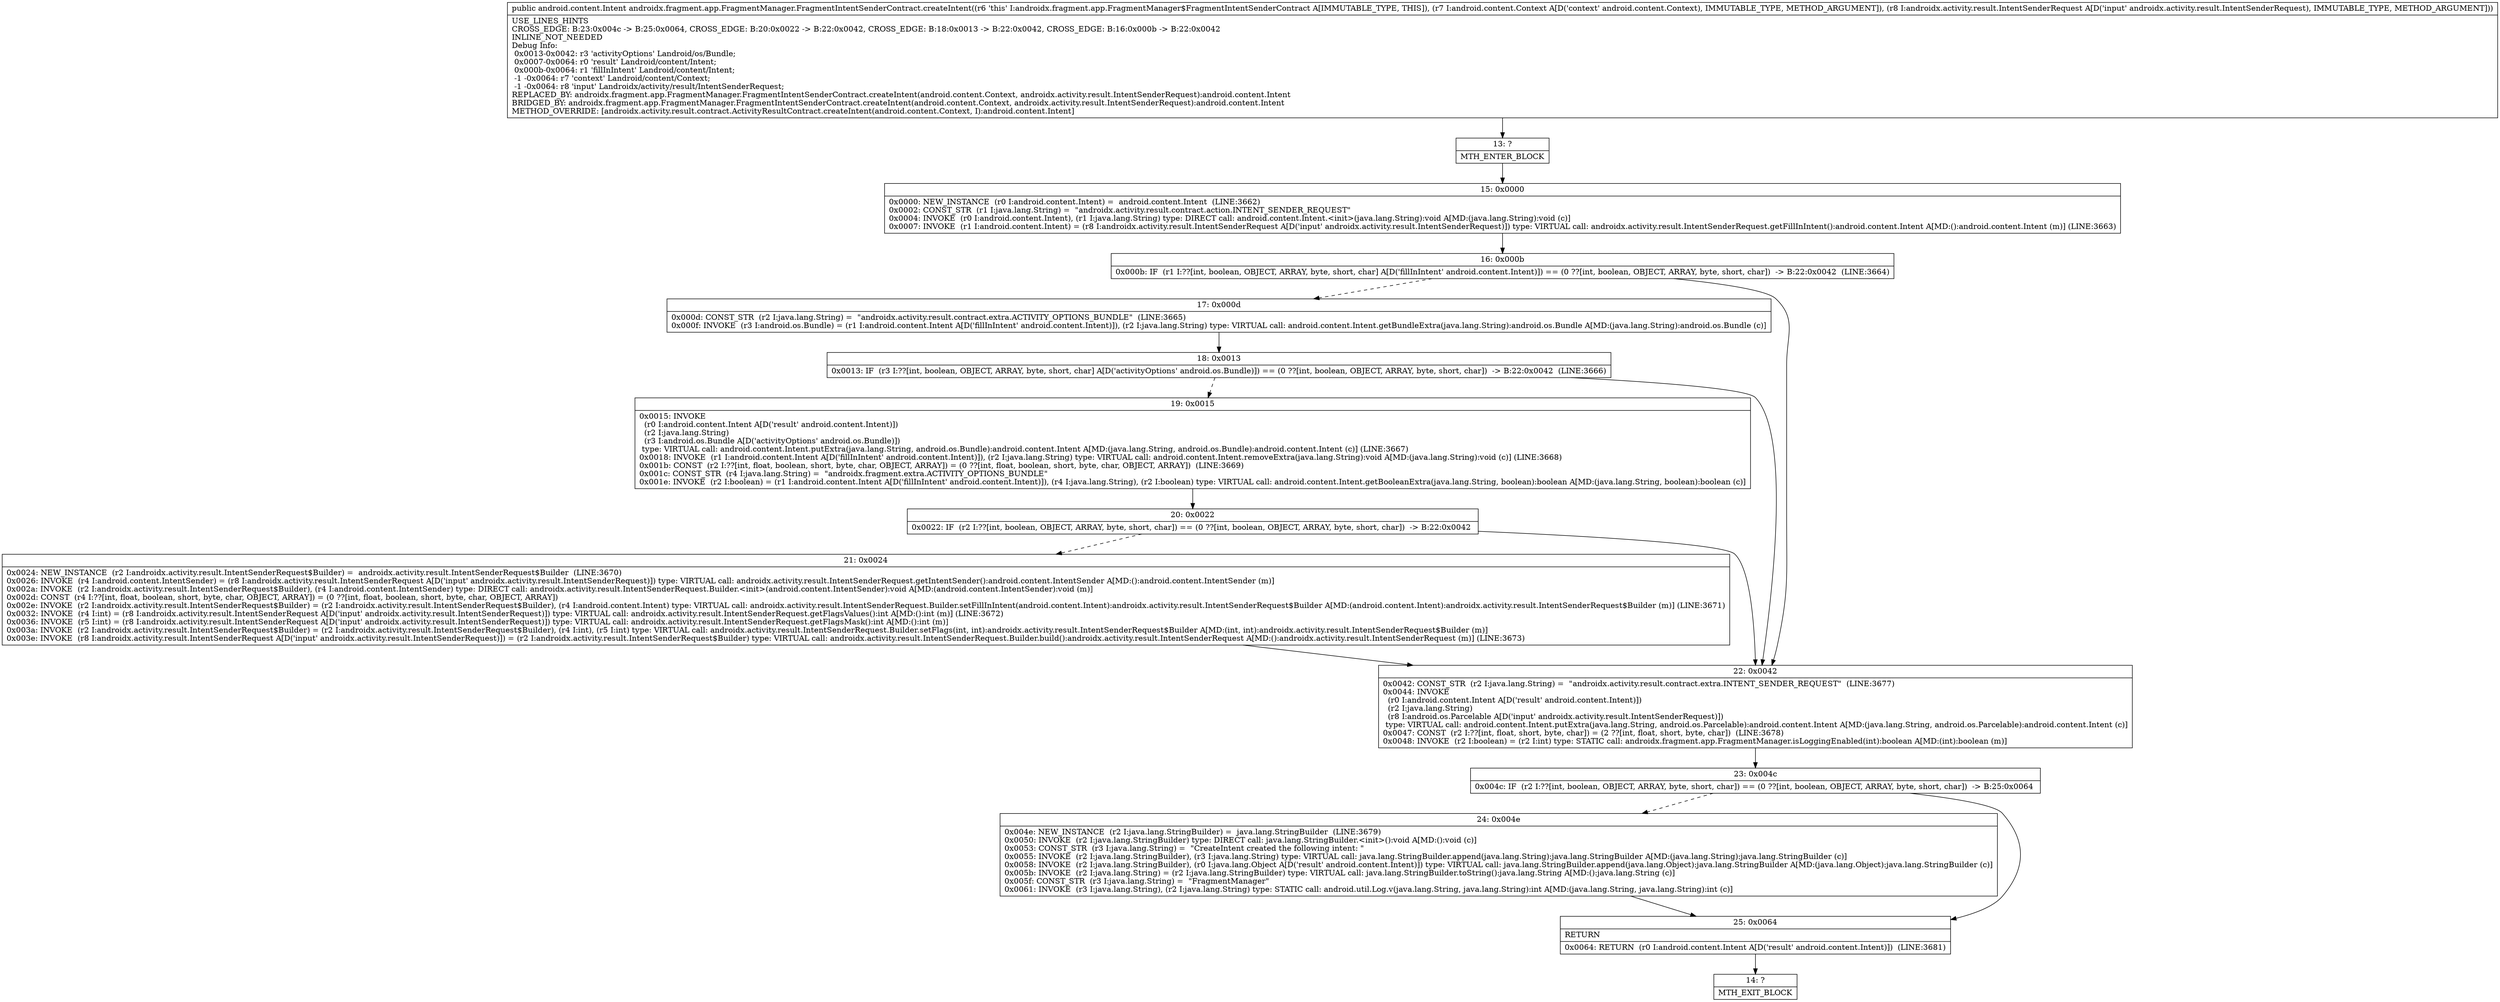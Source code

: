 digraph "CFG forandroidx.fragment.app.FragmentManager.FragmentIntentSenderContract.createIntent(Landroid\/content\/Context;Landroidx\/activity\/result\/IntentSenderRequest;)Landroid\/content\/Intent;" {
Node_13 [shape=record,label="{13\:\ ?|MTH_ENTER_BLOCK\l}"];
Node_15 [shape=record,label="{15\:\ 0x0000|0x0000: NEW_INSTANCE  (r0 I:android.content.Intent) =  android.content.Intent  (LINE:3662)\l0x0002: CONST_STR  (r1 I:java.lang.String) =  \"androidx.activity.result.contract.action.INTENT_SENDER_REQUEST\" \l0x0004: INVOKE  (r0 I:android.content.Intent), (r1 I:java.lang.String) type: DIRECT call: android.content.Intent.\<init\>(java.lang.String):void A[MD:(java.lang.String):void (c)]\l0x0007: INVOKE  (r1 I:android.content.Intent) = (r8 I:androidx.activity.result.IntentSenderRequest A[D('input' androidx.activity.result.IntentSenderRequest)]) type: VIRTUAL call: androidx.activity.result.IntentSenderRequest.getFillInIntent():android.content.Intent A[MD:():android.content.Intent (m)] (LINE:3663)\l}"];
Node_16 [shape=record,label="{16\:\ 0x000b|0x000b: IF  (r1 I:??[int, boolean, OBJECT, ARRAY, byte, short, char] A[D('fillInIntent' android.content.Intent)]) == (0 ??[int, boolean, OBJECT, ARRAY, byte, short, char])  \-\> B:22:0x0042  (LINE:3664)\l}"];
Node_17 [shape=record,label="{17\:\ 0x000d|0x000d: CONST_STR  (r2 I:java.lang.String) =  \"androidx.activity.result.contract.extra.ACTIVITY_OPTIONS_BUNDLE\"  (LINE:3665)\l0x000f: INVOKE  (r3 I:android.os.Bundle) = (r1 I:android.content.Intent A[D('fillInIntent' android.content.Intent)]), (r2 I:java.lang.String) type: VIRTUAL call: android.content.Intent.getBundleExtra(java.lang.String):android.os.Bundle A[MD:(java.lang.String):android.os.Bundle (c)]\l}"];
Node_18 [shape=record,label="{18\:\ 0x0013|0x0013: IF  (r3 I:??[int, boolean, OBJECT, ARRAY, byte, short, char] A[D('activityOptions' android.os.Bundle)]) == (0 ??[int, boolean, OBJECT, ARRAY, byte, short, char])  \-\> B:22:0x0042  (LINE:3666)\l}"];
Node_19 [shape=record,label="{19\:\ 0x0015|0x0015: INVOKE  \l  (r0 I:android.content.Intent A[D('result' android.content.Intent)])\l  (r2 I:java.lang.String)\l  (r3 I:android.os.Bundle A[D('activityOptions' android.os.Bundle)])\l type: VIRTUAL call: android.content.Intent.putExtra(java.lang.String, android.os.Bundle):android.content.Intent A[MD:(java.lang.String, android.os.Bundle):android.content.Intent (c)] (LINE:3667)\l0x0018: INVOKE  (r1 I:android.content.Intent A[D('fillInIntent' android.content.Intent)]), (r2 I:java.lang.String) type: VIRTUAL call: android.content.Intent.removeExtra(java.lang.String):void A[MD:(java.lang.String):void (c)] (LINE:3668)\l0x001b: CONST  (r2 I:??[int, float, boolean, short, byte, char, OBJECT, ARRAY]) = (0 ??[int, float, boolean, short, byte, char, OBJECT, ARRAY])  (LINE:3669)\l0x001c: CONST_STR  (r4 I:java.lang.String) =  \"androidx.fragment.extra.ACTIVITY_OPTIONS_BUNDLE\" \l0x001e: INVOKE  (r2 I:boolean) = (r1 I:android.content.Intent A[D('fillInIntent' android.content.Intent)]), (r4 I:java.lang.String), (r2 I:boolean) type: VIRTUAL call: android.content.Intent.getBooleanExtra(java.lang.String, boolean):boolean A[MD:(java.lang.String, boolean):boolean (c)]\l}"];
Node_20 [shape=record,label="{20\:\ 0x0022|0x0022: IF  (r2 I:??[int, boolean, OBJECT, ARRAY, byte, short, char]) == (0 ??[int, boolean, OBJECT, ARRAY, byte, short, char])  \-\> B:22:0x0042 \l}"];
Node_21 [shape=record,label="{21\:\ 0x0024|0x0024: NEW_INSTANCE  (r2 I:androidx.activity.result.IntentSenderRequest$Builder) =  androidx.activity.result.IntentSenderRequest$Builder  (LINE:3670)\l0x0026: INVOKE  (r4 I:android.content.IntentSender) = (r8 I:androidx.activity.result.IntentSenderRequest A[D('input' androidx.activity.result.IntentSenderRequest)]) type: VIRTUAL call: androidx.activity.result.IntentSenderRequest.getIntentSender():android.content.IntentSender A[MD:():android.content.IntentSender (m)]\l0x002a: INVOKE  (r2 I:androidx.activity.result.IntentSenderRequest$Builder), (r4 I:android.content.IntentSender) type: DIRECT call: androidx.activity.result.IntentSenderRequest.Builder.\<init\>(android.content.IntentSender):void A[MD:(android.content.IntentSender):void (m)]\l0x002d: CONST  (r4 I:??[int, float, boolean, short, byte, char, OBJECT, ARRAY]) = (0 ??[int, float, boolean, short, byte, char, OBJECT, ARRAY]) \l0x002e: INVOKE  (r2 I:androidx.activity.result.IntentSenderRequest$Builder) = (r2 I:androidx.activity.result.IntentSenderRequest$Builder), (r4 I:android.content.Intent) type: VIRTUAL call: androidx.activity.result.IntentSenderRequest.Builder.setFillInIntent(android.content.Intent):androidx.activity.result.IntentSenderRequest$Builder A[MD:(android.content.Intent):androidx.activity.result.IntentSenderRequest$Builder (m)] (LINE:3671)\l0x0032: INVOKE  (r4 I:int) = (r8 I:androidx.activity.result.IntentSenderRequest A[D('input' androidx.activity.result.IntentSenderRequest)]) type: VIRTUAL call: androidx.activity.result.IntentSenderRequest.getFlagsValues():int A[MD:():int (m)] (LINE:3672)\l0x0036: INVOKE  (r5 I:int) = (r8 I:androidx.activity.result.IntentSenderRequest A[D('input' androidx.activity.result.IntentSenderRequest)]) type: VIRTUAL call: androidx.activity.result.IntentSenderRequest.getFlagsMask():int A[MD:():int (m)]\l0x003a: INVOKE  (r2 I:androidx.activity.result.IntentSenderRequest$Builder) = (r2 I:androidx.activity.result.IntentSenderRequest$Builder), (r4 I:int), (r5 I:int) type: VIRTUAL call: androidx.activity.result.IntentSenderRequest.Builder.setFlags(int, int):androidx.activity.result.IntentSenderRequest$Builder A[MD:(int, int):androidx.activity.result.IntentSenderRequest$Builder (m)]\l0x003e: INVOKE  (r8 I:androidx.activity.result.IntentSenderRequest A[D('input' androidx.activity.result.IntentSenderRequest)]) = (r2 I:androidx.activity.result.IntentSenderRequest$Builder) type: VIRTUAL call: androidx.activity.result.IntentSenderRequest.Builder.build():androidx.activity.result.IntentSenderRequest A[MD:():androidx.activity.result.IntentSenderRequest (m)] (LINE:3673)\l}"];
Node_22 [shape=record,label="{22\:\ 0x0042|0x0042: CONST_STR  (r2 I:java.lang.String) =  \"androidx.activity.result.contract.extra.INTENT_SENDER_REQUEST\"  (LINE:3677)\l0x0044: INVOKE  \l  (r0 I:android.content.Intent A[D('result' android.content.Intent)])\l  (r2 I:java.lang.String)\l  (r8 I:android.os.Parcelable A[D('input' androidx.activity.result.IntentSenderRequest)])\l type: VIRTUAL call: android.content.Intent.putExtra(java.lang.String, android.os.Parcelable):android.content.Intent A[MD:(java.lang.String, android.os.Parcelable):android.content.Intent (c)]\l0x0047: CONST  (r2 I:??[int, float, short, byte, char]) = (2 ??[int, float, short, byte, char])  (LINE:3678)\l0x0048: INVOKE  (r2 I:boolean) = (r2 I:int) type: STATIC call: androidx.fragment.app.FragmentManager.isLoggingEnabled(int):boolean A[MD:(int):boolean (m)]\l}"];
Node_23 [shape=record,label="{23\:\ 0x004c|0x004c: IF  (r2 I:??[int, boolean, OBJECT, ARRAY, byte, short, char]) == (0 ??[int, boolean, OBJECT, ARRAY, byte, short, char])  \-\> B:25:0x0064 \l}"];
Node_24 [shape=record,label="{24\:\ 0x004e|0x004e: NEW_INSTANCE  (r2 I:java.lang.StringBuilder) =  java.lang.StringBuilder  (LINE:3679)\l0x0050: INVOKE  (r2 I:java.lang.StringBuilder) type: DIRECT call: java.lang.StringBuilder.\<init\>():void A[MD:():void (c)]\l0x0053: CONST_STR  (r3 I:java.lang.String) =  \"CreateIntent created the following intent: \" \l0x0055: INVOKE  (r2 I:java.lang.StringBuilder), (r3 I:java.lang.String) type: VIRTUAL call: java.lang.StringBuilder.append(java.lang.String):java.lang.StringBuilder A[MD:(java.lang.String):java.lang.StringBuilder (c)]\l0x0058: INVOKE  (r2 I:java.lang.StringBuilder), (r0 I:java.lang.Object A[D('result' android.content.Intent)]) type: VIRTUAL call: java.lang.StringBuilder.append(java.lang.Object):java.lang.StringBuilder A[MD:(java.lang.Object):java.lang.StringBuilder (c)]\l0x005b: INVOKE  (r2 I:java.lang.String) = (r2 I:java.lang.StringBuilder) type: VIRTUAL call: java.lang.StringBuilder.toString():java.lang.String A[MD:():java.lang.String (c)]\l0x005f: CONST_STR  (r3 I:java.lang.String) =  \"FragmentManager\" \l0x0061: INVOKE  (r3 I:java.lang.String), (r2 I:java.lang.String) type: STATIC call: android.util.Log.v(java.lang.String, java.lang.String):int A[MD:(java.lang.String, java.lang.String):int (c)]\l}"];
Node_25 [shape=record,label="{25\:\ 0x0064|RETURN\l|0x0064: RETURN  (r0 I:android.content.Intent A[D('result' android.content.Intent)])  (LINE:3681)\l}"];
Node_14 [shape=record,label="{14\:\ ?|MTH_EXIT_BLOCK\l}"];
MethodNode[shape=record,label="{public android.content.Intent androidx.fragment.app.FragmentManager.FragmentIntentSenderContract.createIntent((r6 'this' I:androidx.fragment.app.FragmentManager$FragmentIntentSenderContract A[IMMUTABLE_TYPE, THIS]), (r7 I:android.content.Context A[D('context' android.content.Context), IMMUTABLE_TYPE, METHOD_ARGUMENT]), (r8 I:androidx.activity.result.IntentSenderRequest A[D('input' androidx.activity.result.IntentSenderRequest), IMMUTABLE_TYPE, METHOD_ARGUMENT]))  | USE_LINES_HINTS\lCROSS_EDGE: B:23:0x004c \-\> B:25:0x0064, CROSS_EDGE: B:20:0x0022 \-\> B:22:0x0042, CROSS_EDGE: B:18:0x0013 \-\> B:22:0x0042, CROSS_EDGE: B:16:0x000b \-\> B:22:0x0042\lINLINE_NOT_NEEDED\lDebug Info:\l  0x0013\-0x0042: r3 'activityOptions' Landroid\/os\/Bundle;\l  0x0007\-0x0064: r0 'result' Landroid\/content\/Intent;\l  0x000b\-0x0064: r1 'fillInIntent' Landroid\/content\/Intent;\l  \-1 \-0x0064: r7 'context' Landroid\/content\/Context;\l  \-1 \-0x0064: r8 'input' Landroidx\/activity\/result\/IntentSenderRequest;\lREPLACED_BY: androidx.fragment.app.FragmentManager.FragmentIntentSenderContract.createIntent(android.content.Context, androidx.activity.result.IntentSenderRequest):android.content.Intent\lBRIDGED_BY: androidx.fragment.app.FragmentManager.FragmentIntentSenderContract.createIntent(android.content.Context, androidx.activity.result.IntentSenderRequest):android.content.Intent\lMETHOD_OVERRIDE: [androidx.activity.result.contract.ActivityResultContract.createIntent(android.content.Context, I):android.content.Intent]\l}"];
MethodNode -> Node_13;Node_13 -> Node_15;
Node_15 -> Node_16;
Node_16 -> Node_17[style=dashed];
Node_16 -> Node_22;
Node_17 -> Node_18;
Node_18 -> Node_19[style=dashed];
Node_18 -> Node_22;
Node_19 -> Node_20;
Node_20 -> Node_21[style=dashed];
Node_20 -> Node_22;
Node_21 -> Node_22;
Node_22 -> Node_23;
Node_23 -> Node_24[style=dashed];
Node_23 -> Node_25;
Node_24 -> Node_25;
Node_25 -> Node_14;
}


